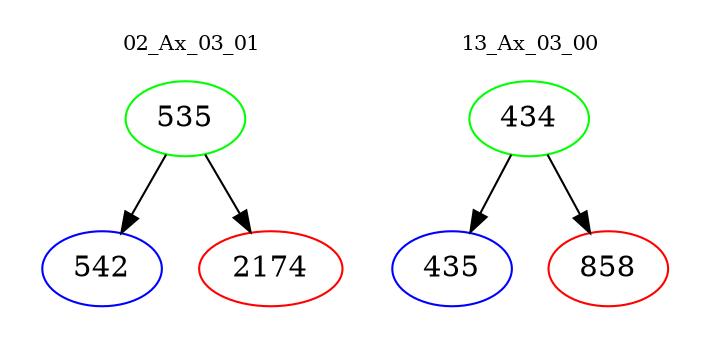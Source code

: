 digraph{
subgraph cluster_0 {
color = white
label = "02_Ax_03_01";
fontsize=10;
T0_535 [label="535", color="green"]
T0_535 -> T0_542 [color="black"]
T0_542 [label="542", color="blue"]
T0_535 -> T0_2174 [color="black"]
T0_2174 [label="2174", color="red"]
}
subgraph cluster_1 {
color = white
label = "13_Ax_03_00";
fontsize=10;
T1_434 [label="434", color="green"]
T1_434 -> T1_435 [color="black"]
T1_435 [label="435", color="blue"]
T1_434 -> T1_858 [color="black"]
T1_858 [label="858", color="red"]
}
}
